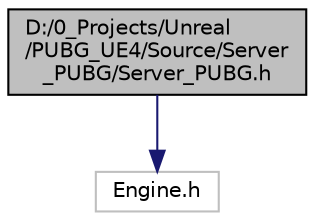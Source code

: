 digraph "D:/0_Projects/Unreal/PUBG_UE4/Source/Server_PUBG/Server_PUBG.h"
{
 // LATEX_PDF_SIZE
  edge [fontname="Helvetica",fontsize="10",labelfontname="Helvetica",labelfontsize="10"];
  node [fontname="Helvetica",fontsize="10",shape=record];
  Node1 [label="D:/0_Projects/Unreal\l/PUBG_UE4/Source/Server\l_PUBG/Server_PUBG.h",height=0.2,width=0.4,color="black", fillcolor="grey75", style="filled", fontcolor="black",tooltip=" "];
  Node1 -> Node2 [color="midnightblue",fontsize="10",style="solid"];
  Node2 [label="Engine.h",height=0.2,width=0.4,color="grey75", fillcolor="white", style="filled",tooltip=" "];
}
